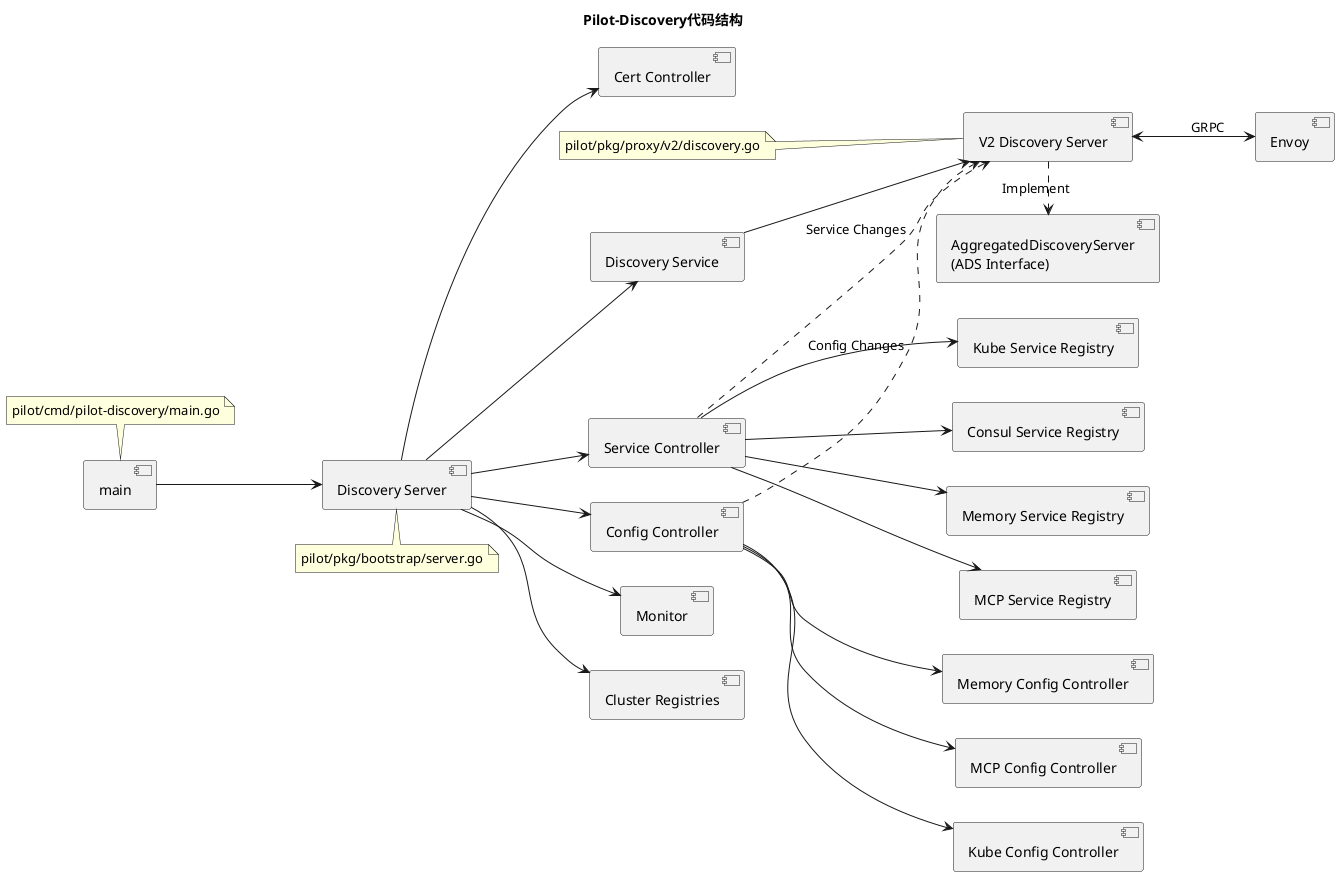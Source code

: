 @startuml pilot-discovery
title Pilot-Discovery代码结构
left to right direction
skinparam componentStyle uml2

[main] --> [Discovery Server]
note top of [main] : pilot/cmd/pilot-discovery/main.go
note bottom of [Discovery Server] : pilot/pkg/bootstrap/server.go

[Discovery Server] --> [Cert Controller]

[Discovery Server] --> [Config Controller]
[Config Controller] --> [MCP Config Controller]
[Config Controller] --> [Kube Config Controller]
[Config Controller] --> [Memory Config Controller]

[Discovery Server] --> [Service Controller]
[Service Controller] --> [MCP Service Registry]
[Service Controller] --> [Kube Service Registry]
[Service Controller] --> [Consul Service Registry]
[Service Controller] --> [Memory Service Registry]

[Discovery Server] --> [Discovery Service]
[Discovery Service] --> [V2 Discovery Server]
[V2 Discovery Server] <--> [Envoy] : GRPC
note left of [V2 Discovery Server] : pilot/pkg/proxy/v2/discovery.go

component AggregatedDiscoveryServer [
    AggregatedDiscoveryServer
    (ADS Interface)
]
[V2 Discovery Server] .right.> [AggregatedDiscoveryServer] : Implement

[Discovery Server] --> [Monitor]

[Discovery Server] --> [Cluster Registries]

[Config Controller] ..> [V2 Discovery Server] : Config Changes
[Service Controller] ..> [V2 Discovery Server] : Service Changes
@enduml